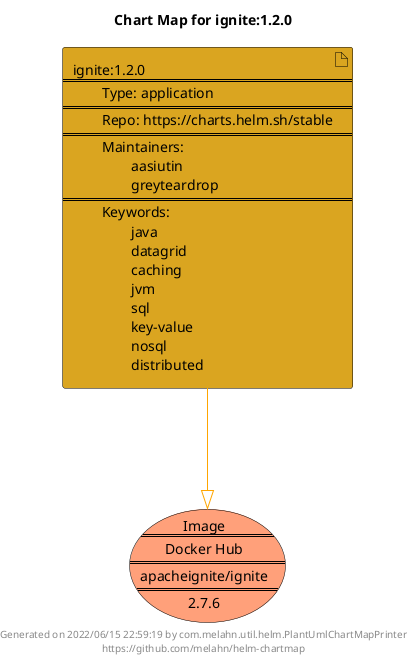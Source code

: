 @startuml
skinparam linetype ortho
skinparam backgroundColor white
skinparam usecaseBorderColor black
skinparam usecaseArrowColor LightSlateGray
skinparam artifactBorderColor black
skinparam artifactArrowColor LightSlateGray

title Chart Map for ignite:1.2.0

'There is one referenced Helm Chart
artifact "ignite:1.2.0\n====\n\tType: application\n====\n\tRepo: https://charts.helm.sh/stable\n====\n\tMaintainers: \n\t\taasiutin\n\t\tgreyteardrop\n====\n\tKeywords: \n\t\tjava\n\t\tdatagrid\n\t\tcaching\n\t\tjvm\n\t\tsql\n\t\tkey-value\n\t\tnosql\n\t\tdistributed" as ignite_1_2_0 #GoldenRod

'There is one referenced Docker Image
usecase "Image\n====\nDocker Hub\n====\napacheignite/ignite\n====\n2.7.6" as apacheignite_ignite_2_7_6 #LightSalmon

'Chart Dependencies
ignite_1_2_0--[#orange]-|>apacheignite_ignite_2_7_6

center footer Generated on 2022/06/15 22:59:19 by com.melahn.util.helm.PlantUmlChartMapPrinter\nhttps://github.com/melahn/helm-chartmap
@enduml
